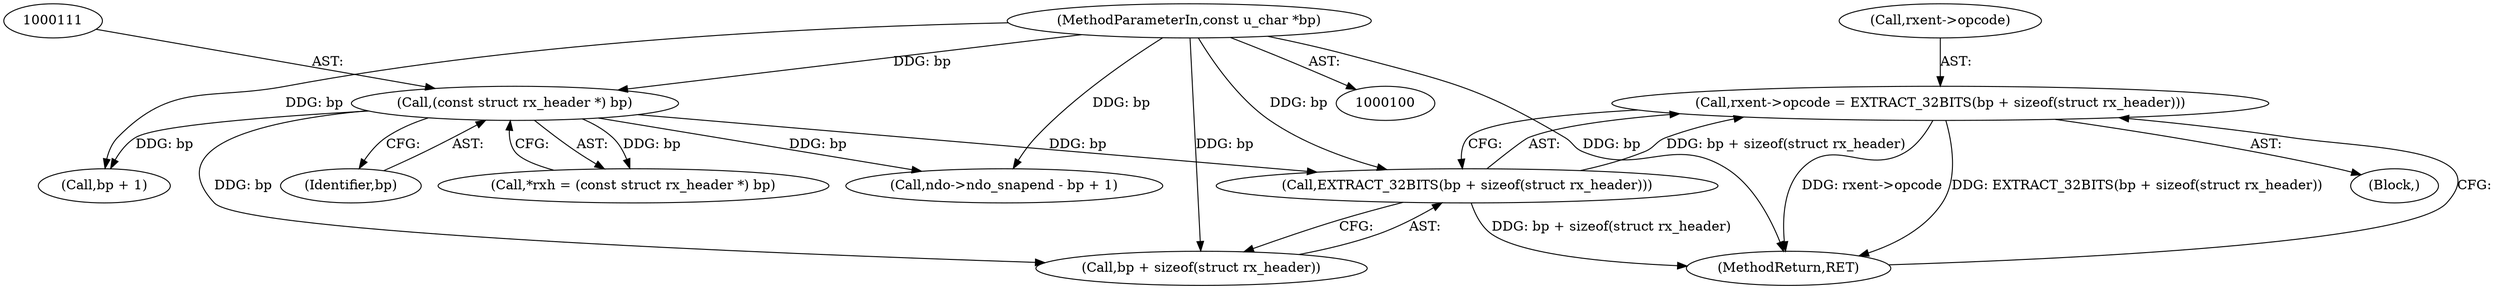 digraph "0_tcpdump_c24922e692a52121e853a84ead6b9337f4c08a94_0@integer" {
"1000189" [label="(Call,rxent->opcode = EXTRACT_32BITS(bp + sizeof(struct rx_header)))"];
"1000193" [label="(Call,EXTRACT_32BITS(bp + sizeof(struct rx_header)))"];
"1000102" [label="(MethodParameterIn,const u_char *bp)"];
"1000110" [label="(Call,(const struct rx_header *) bp)"];
"1000108" [label="(Call,*rxh = (const struct rx_header *) bp)"];
"1000189" [label="(Call,rxent->opcode = EXTRACT_32BITS(bp + sizeof(struct rx_header)))"];
"1000110" [label="(Call,(const struct rx_header *) bp)"];
"1000194" [label="(Call,bp + sizeof(struct rx_header))"];
"1000115" [label="(Call,ndo->ndo_snapend - bp + 1)"];
"1000112" [label="(Identifier,bp)"];
"1000119" [label="(Call,bp + 1)"];
"1000102" [label="(MethodParameterIn,const u_char *bp)"];
"1000198" [label="(MethodReturn,RET)"];
"1000193" [label="(Call,EXTRACT_32BITS(bp + sizeof(struct rx_header)))"];
"1000105" [label="(Block,)"];
"1000190" [label="(Call,rxent->opcode)"];
"1000189" -> "1000105"  [label="AST: "];
"1000189" -> "1000193"  [label="CFG: "];
"1000190" -> "1000189"  [label="AST: "];
"1000193" -> "1000189"  [label="AST: "];
"1000198" -> "1000189"  [label="CFG: "];
"1000189" -> "1000198"  [label="DDG: rxent->opcode"];
"1000189" -> "1000198"  [label="DDG: EXTRACT_32BITS(bp + sizeof(struct rx_header))"];
"1000193" -> "1000189"  [label="DDG: bp + sizeof(struct rx_header)"];
"1000193" -> "1000194"  [label="CFG: "];
"1000194" -> "1000193"  [label="AST: "];
"1000193" -> "1000198"  [label="DDG: bp + sizeof(struct rx_header)"];
"1000102" -> "1000193"  [label="DDG: bp"];
"1000110" -> "1000193"  [label="DDG: bp"];
"1000102" -> "1000100"  [label="AST: "];
"1000102" -> "1000198"  [label="DDG: bp"];
"1000102" -> "1000110"  [label="DDG: bp"];
"1000102" -> "1000115"  [label="DDG: bp"];
"1000102" -> "1000119"  [label="DDG: bp"];
"1000102" -> "1000194"  [label="DDG: bp"];
"1000110" -> "1000108"  [label="AST: "];
"1000110" -> "1000112"  [label="CFG: "];
"1000111" -> "1000110"  [label="AST: "];
"1000112" -> "1000110"  [label="AST: "];
"1000108" -> "1000110"  [label="CFG: "];
"1000110" -> "1000108"  [label="DDG: bp"];
"1000110" -> "1000115"  [label="DDG: bp"];
"1000110" -> "1000119"  [label="DDG: bp"];
"1000110" -> "1000194"  [label="DDG: bp"];
}
